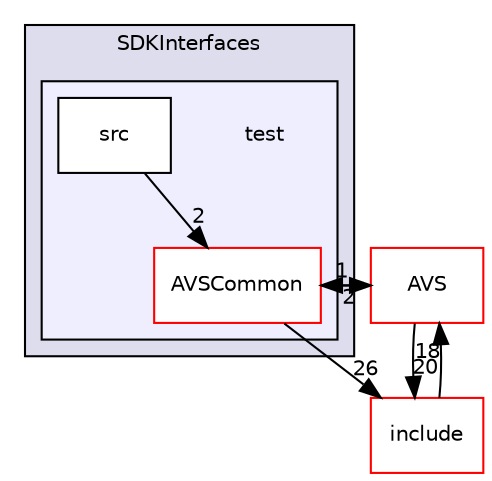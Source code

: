 digraph "/workplace/avs-device-sdk/AVSCommon/SDKInterfaces/test" {
  compound=true
  node [ fontsize="10", fontname="Helvetica"];
  edge [ labelfontsize="10", labelfontname="Helvetica"];
  subgraph clusterdir_97afc8111b754cf401b73024f872f45d {
    graph [ bgcolor="#ddddee", pencolor="black", label="SDKInterfaces" fontname="Helvetica", fontsize="10", URL="dir_97afc8111b754cf401b73024f872f45d.html"]
  subgraph clusterdir_1ddd86bfa39359b35ed671234e3560e0 {
    graph [ bgcolor="#eeeeff", pencolor="black", label="" URL="dir_1ddd86bfa39359b35ed671234e3560e0.html"];
    dir_1ddd86bfa39359b35ed671234e3560e0 [shape=plaintext label="test"];
    dir_779cd95c25bfd22c62255d2dc75909ee [shape=box label="AVSCommon" color="red" fillcolor="white" style="filled" URL="dir_779cd95c25bfd22c62255d2dc75909ee.html"];
    dir_41c14136e2c42f4a8504a542a2713701 [shape=box label="src" color="black" fillcolor="white" style="filled" URL="dir_41c14136e2c42f4a8504a542a2713701.html"];
  }
  }
  dir_80711c2a226d5fced33fce22558d3784 [shape=box label="AVS" fillcolor="white" style="filled" color="red" URL="dir_80711c2a226d5fced33fce22558d3784.html"];
  dir_17341252d14ec499eb3e1f7903ffcdf5 [shape=box label="include" fillcolor="white" style="filled" color="red" URL="dir_17341252d14ec499eb3e1f7903ffcdf5.html"];
  dir_779cd95c25bfd22c62255d2dc75909ee->dir_80711c2a226d5fced33fce22558d3784 [headlabel="1", labeldistance=1.5 headhref="dir_000018_000043.html"];
  dir_779cd95c25bfd22c62255d2dc75909ee->dir_17341252d14ec499eb3e1f7903ffcdf5 [headlabel="26", labeldistance=1.5 headhref="dir_000018_000070.html"];
  dir_80711c2a226d5fced33fce22558d3784->dir_779cd95c25bfd22c62255d2dc75909ee [headlabel="2", labeldistance=1.5 headhref="dir_000043_000018.html"];
  dir_80711c2a226d5fced33fce22558d3784->dir_17341252d14ec499eb3e1f7903ffcdf5 [headlabel="20", labeldistance=1.5 headhref="dir_000043_000070.html"];
  dir_17341252d14ec499eb3e1f7903ffcdf5->dir_80711c2a226d5fced33fce22558d3784 [headlabel="18", labeldistance=1.5 headhref="dir_000070_000043.html"];
  dir_41c14136e2c42f4a8504a542a2713701->dir_779cd95c25bfd22c62255d2dc75909ee [headlabel="2", labeldistance=1.5 headhref="dir_000079_000018.html"];
}
